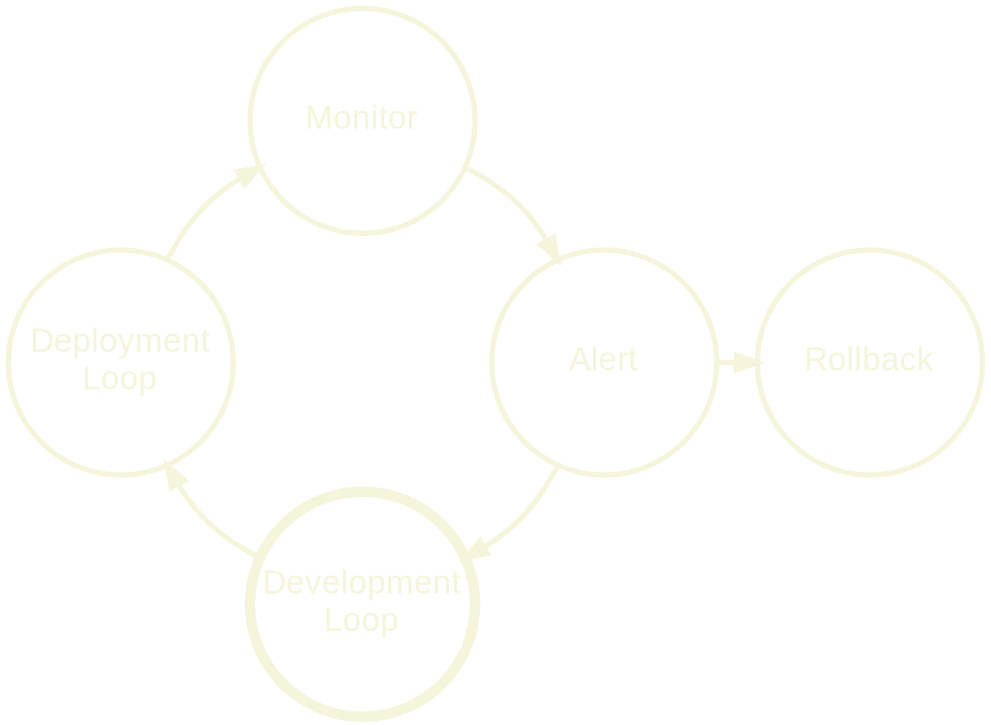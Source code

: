 digraph development {
  rankdir="RL"
  bgcolor="transparent"
  layout=circo
  node [color="#F5F5DC" fontcolor="#F5F5DC" fontname="Arial" shape=circle fontsize=16 fixedsize=true width=1.5 penwidth=2.5]
  graph [overlap=false splines=curved penwidth=2.5]
  edge [color="#F5F5DC" penwidth=2.5 overlap=false]

  "development"[label="Development\nLoop", penwidth=5]
  "deployment"[label="Deployment\nLoop"]

  "Monitor" -> "Alert"
  "Alert" -> "development"
  "Alert" -> "Rollback"
  "development" -> "deployment"
  "deployment" -> "Monitor"
}
